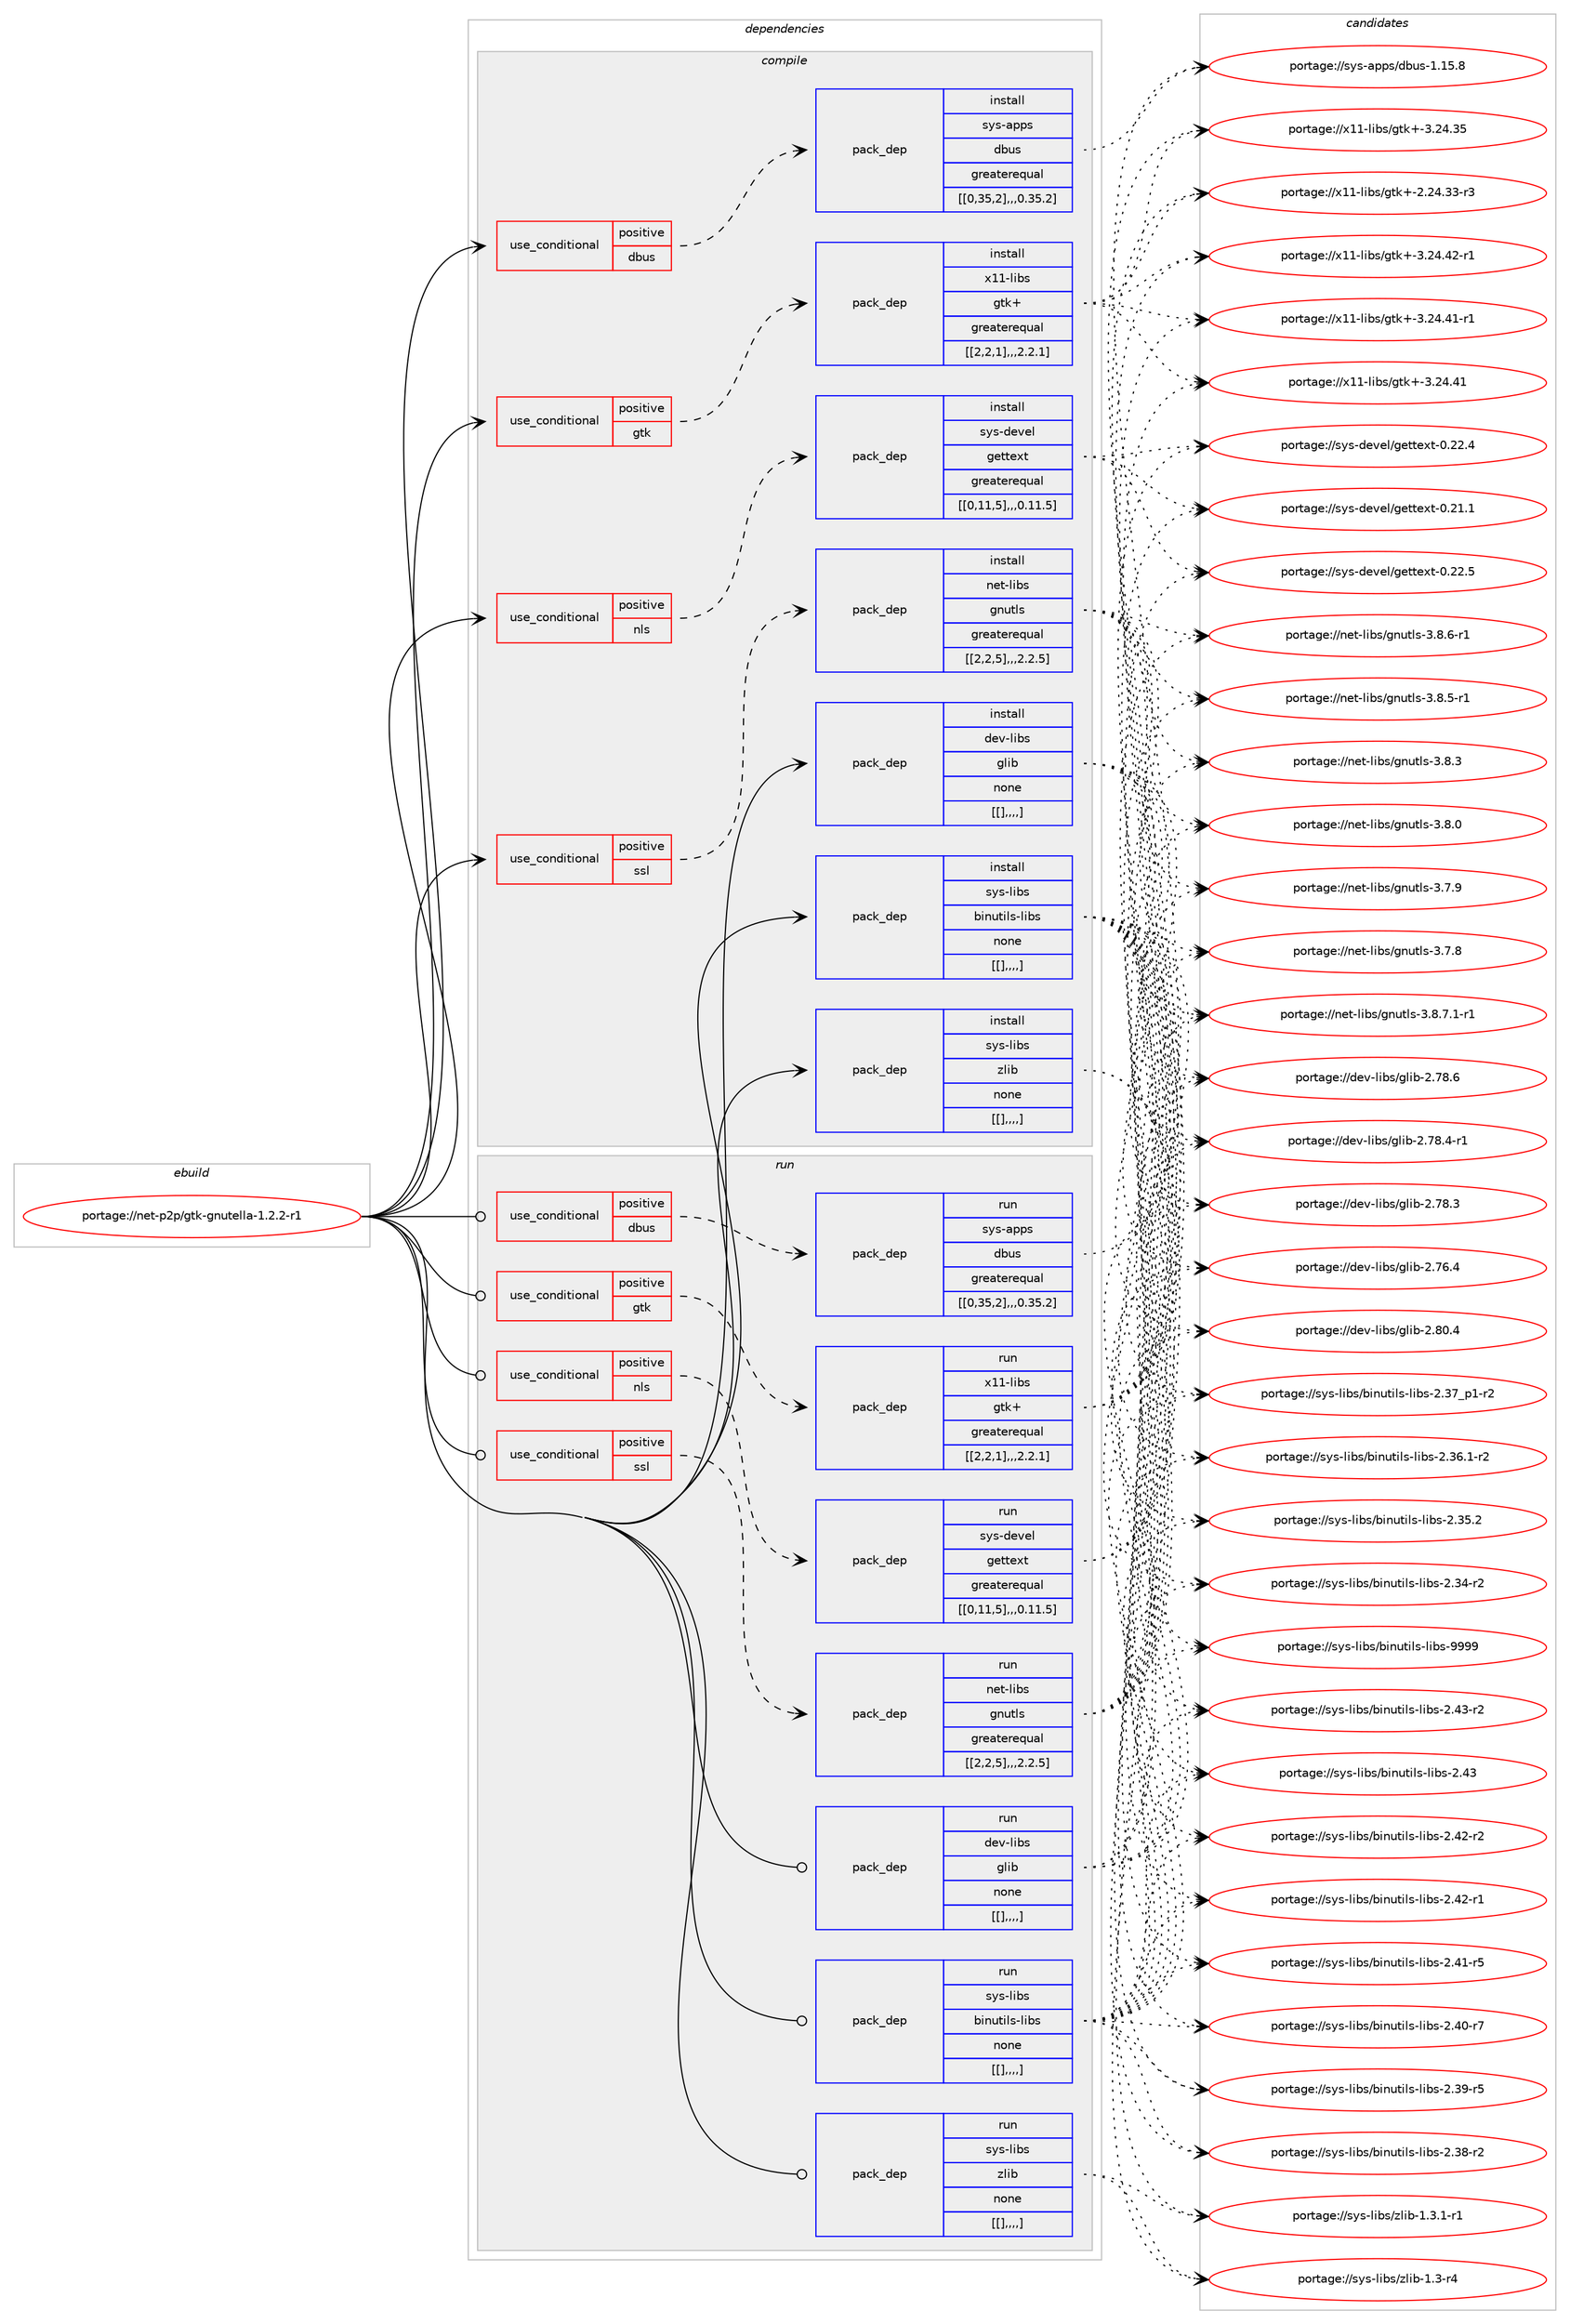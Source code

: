 digraph prolog {

# *************
# Graph options
# *************

newrank=true;
concentrate=true;
compound=true;
graph [rankdir=LR,fontname=Helvetica,fontsize=10,ranksep=1.5];#, ranksep=2.5, nodesep=0.2];
edge  [arrowhead=vee];
node  [fontname=Helvetica,fontsize=10];

# **********
# The ebuild
# **********

subgraph cluster_leftcol {
color=gray;
label=<<i>ebuild</i>>;
id [label="portage://net-p2p/gtk-gnutella-1.2.2-r1", color=red, width=4, href="../net-p2p/gtk-gnutella-1.2.2-r1.svg"];
}

# ****************
# The dependencies
# ****************

subgraph cluster_midcol {
color=gray;
label=<<i>dependencies</i>>;
subgraph cluster_compile {
fillcolor="#eeeeee";
style=filled;
label=<<i>compile</i>>;
subgraph cond104535 {
dependency397900 [label=<<TABLE BORDER="0" CELLBORDER="1" CELLSPACING="0" CELLPADDING="4"><TR><TD ROWSPAN="3" CELLPADDING="10">use_conditional</TD></TR><TR><TD>positive</TD></TR><TR><TD>dbus</TD></TR></TABLE>>, shape=none, color=red];
subgraph pack290457 {
dependency397901 [label=<<TABLE BORDER="0" CELLBORDER="1" CELLSPACING="0" CELLPADDING="4" WIDTH="220"><TR><TD ROWSPAN="6" CELLPADDING="30">pack_dep</TD></TR><TR><TD WIDTH="110">install</TD></TR><TR><TD>sys-apps</TD></TR><TR><TD>dbus</TD></TR><TR><TD>greaterequal</TD></TR><TR><TD>[[0,35,2],,,0.35.2]</TD></TR></TABLE>>, shape=none, color=blue];
}
dependency397900:e -> dependency397901:w [weight=20,style="dashed",arrowhead="vee"];
}
id:e -> dependency397900:w [weight=20,style="solid",arrowhead="vee"];
subgraph cond104536 {
dependency397902 [label=<<TABLE BORDER="0" CELLBORDER="1" CELLSPACING="0" CELLPADDING="4"><TR><TD ROWSPAN="3" CELLPADDING="10">use_conditional</TD></TR><TR><TD>positive</TD></TR><TR><TD>gtk</TD></TR></TABLE>>, shape=none, color=red];
subgraph pack290458 {
dependency397903 [label=<<TABLE BORDER="0" CELLBORDER="1" CELLSPACING="0" CELLPADDING="4" WIDTH="220"><TR><TD ROWSPAN="6" CELLPADDING="30">pack_dep</TD></TR><TR><TD WIDTH="110">install</TD></TR><TR><TD>x11-libs</TD></TR><TR><TD>gtk+</TD></TR><TR><TD>greaterequal</TD></TR><TR><TD>[[2,2,1],,,2.2.1]</TD></TR></TABLE>>, shape=none, color=blue];
}
dependency397902:e -> dependency397903:w [weight=20,style="dashed",arrowhead="vee"];
}
id:e -> dependency397902:w [weight=20,style="solid",arrowhead="vee"];
subgraph cond104537 {
dependency397904 [label=<<TABLE BORDER="0" CELLBORDER="1" CELLSPACING="0" CELLPADDING="4"><TR><TD ROWSPAN="3" CELLPADDING="10">use_conditional</TD></TR><TR><TD>positive</TD></TR><TR><TD>nls</TD></TR></TABLE>>, shape=none, color=red];
subgraph pack290459 {
dependency397905 [label=<<TABLE BORDER="0" CELLBORDER="1" CELLSPACING="0" CELLPADDING="4" WIDTH="220"><TR><TD ROWSPAN="6" CELLPADDING="30">pack_dep</TD></TR><TR><TD WIDTH="110">install</TD></TR><TR><TD>sys-devel</TD></TR><TR><TD>gettext</TD></TR><TR><TD>greaterequal</TD></TR><TR><TD>[[0,11,5],,,0.11.5]</TD></TR></TABLE>>, shape=none, color=blue];
}
dependency397904:e -> dependency397905:w [weight=20,style="dashed",arrowhead="vee"];
}
id:e -> dependency397904:w [weight=20,style="solid",arrowhead="vee"];
subgraph cond104538 {
dependency397906 [label=<<TABLE BORDER="0" CELLBORDER="1" CELLSPACING="0" CELLPADDING="4"><TR><TD ROWSPAN="3" CELLPADDING="10">use_conditional</TD></TR><TR><TD>positive</TD></TR><TR><TD>ssl</TD></TR></TABLE>>, shape=none, color=red];
subgraph pack290460 {
dependency397907 [label=<<TABLE BORDER="0" CELLBORDER="1" CELLSPACING="0" CELLPADDING="4" WIDTH="220"><TR><TD ROWSPAN="6" CELLPADDING="30">pack_dep</TD></TR><TR><TD WIDTH="110">install</TD></TR><TR><TD>net-libs</TD></TR><TR><TD>gnutls</TD></TR><TR><TD>greaterequal</TD></TR><TR><TD>[[2,2,5],,,2.2.5]</TD></TR></TABLE>>, shape=none, color=blue];
}
dependency397906:e -> dependency397907:w [weight=20,style="dashed",arrowhead="vee"];
}
id:e -> dependency397906:w [weight=20,style="solid",arrowhead="vee"];
subgraph pack290461 {
dependency397908 [label=<<TABLE BORDER="0" CELLBORDER="1" CELLSPACING="0" CELLPADDING="4" WIDTH="220"><TR><TD ROWSPAN="6" CELLPADDING="30">pack_dep</TD></TR><TR><TD WIDTH="110">install</TD></TR><TR><TD>dev-libs</TD></TR><TR><TD>glib</TD></TR><TR><TD>none</TD></TR><TR><TD>[[],,,,]</TD></TR></TABLE>>, shape=none, color=blue];
}
id:e -> dependency397908:w [weight=20,style="solid",arrowhead="vee"];
subgraph pack290462 {
dependency397909 [label=<<TABLE BORDER="0" CELLBORDER="1" CELLSPACING="0" CELLPADDING="4" WIDTH="220"><TR><TD ROWSPAN="6" CELLPADDING="30">pack_dep</TD></TR><TR><TD WIDTH="110">install</TD></TR><TR><TD>sys-libs</TD></TR><TR><TD>binutils-libs</TD></TR><TR><TD>none</TD></TR><TR><TD>[[],,,,]</TD></TR></TABLE>>, shape=none, color=blue];
}
id:e -> dependency397909:w [weight=20,style="solid",arrowhead="vee"];
subgraph pack290463 {
dependency397910 [label=<<TABLE BORDER="0" CELLBORDER="1" CELLSPACING="0" CELLPADDING="4" WIDTH="220"><TR><TD ROWSPAN="6" CELLPADDING="30">pack_dep</TD></TR><TR><TD WIDTH="110">install</TD></TR><TR><TD>sys-libs</TD></TR><TR><TD>zlib</TD></TR><TR><TD>none</TD></TR><TR><TD>[[],,,,]</TD></TR></TABLE>>, shape=none, color=blue];
}
id:e -> dependency397910:w [weight=20,style="solid",arrowhead="vee"];
}
subgraph cluster_compileandrun {
fillcolor="#eeeeee";
style=filled;
label=<<i>compile and run</i>>;
}
subgraph cluster_run {
fillcolor="#eeeeee";
style=filled;
label=<<i>run</i>>;
subgraph cond104539 {
dependency397911 [label=<<TABLE BORDER="0" CELLBORDER="1" CELLSPACING="0" CELLPADDING="4"><TR><TD ROWSPAN="3" CELLPADDING="10">use_conditional</TD></TR><TR><TD>positive</TD></TR><TR><TD>dbus</TD></TR></TABLE>>, shape=none, color=red];
subgraph pack290464 {
dependency397912 [label=<<TABLE BORDER="0" CELLBORDER="1" CELLSPACING="0" CELLPADDING="4" WIDTH="220"><TR><TD ROWSPAN="6" CELLPADDING="30">pack_dep</TD></TR><TR><TD WIDTH="110">run</TD></TR><TR><TD>sys-apps</TD></TR><TR><TD>dbus</TD></TR><TR><TD>greaterequal</TD></TR><TR><TD>[[0,35,2],,,0.35.2]</TD></TR></TABLE>>, shape=none, color=blue];
}
dependency397911:e -> dependency397912:w [weight=20,style="dashed",arrowhead="vee"];
}
id:e -> dependency397911:w [weight=20,style="solid",arrowhead="odot"];
subgraph cond104540 {
dependency397913 [label=<<TABLE BORDER="0" CELLBORDER="1" CELLSPACING="0" CELLPADDING="4"><TR><TD ROWSPAN="3" CELLPADDING="10">use_conditional</TD></TR><TR><TD>positive</TD></TR><TR><TD>gtk</TD></TR></TABLE>>, shape=none, color=red];
subgraph pack290465 {
dependency397914 [label=<<TABLE BORDER="0" CELLBORDER="1" CELLSPACING="0" CELLPADDING="4" WIDTH="220"><TR><TD ROWSPAN="6" CELLPADDING="30">pack_dep</TD></TR><TR><TD WIDTH="110">run</TD></TR><TR><TD>x11-libs</TD></TR><TR><TD>gtk+</TD></TR><TR><TD>greaterequal</TD></TR><TR><TD>[[2,2,1],,,2.2.1]</TD></TR></TABLE>>, shape=none, color=blue];
}
dependency397913:e -> dependency397914:w [weight=20,style="dashed",arrowhead="vee"];
}
id:e -> dependency397913:w [weight=20,style="solid",arrowhead="odot"];
subgraph cond104541 {
dependency397915 [label=<<TABLE BORDER="0" CELLBORDER="1" CELLSPACING="0" CELLPADDING="4"><TR><TD ROWSPAN="3" CELLPADDING="10">use_conditional</TD></TR><TR><TD>positive</TD></TR><TR><TD>nls</TD></TR></TABLE>>, shape=none, color=red];
subgraph pack290466 {
dependency397916 [label=<<TABLE BORDER="0" CELLBORDER="1" CELLSPACING="0" CELLPADDING="4" WIDTH="220"><TR><TD ROWSPAN="6" CELLPADDING="30">pack_dep</TD></TR><TR><TD WIDTH="110">run</TD></TR><TR><TD>sys-devel</TD></TR><TR><TD>gettext</TD></TR><TR><TD>greaterequal</TD></TR><TR><TD>[[0,11,5],,,0.11.5]</TD></TR></TABLE>>, shape=none, color=blue];
}
dependency397915:e -> dependency397916:w [weight=20,style="dashed",arrowhead="vee"];
}
id:e -> dependency397915:w [weight=20,style="solid",arrowhead="odot"];
subgraph cond104542 {
dependency397917 [label=<<TABLE BORDER="0" CELLBORDER="1" CELLSPACING="0" CELLPADDING="4"><TR><TD ROWSPAN="3" CELLPADDING="10">use_conditional</TD></TR><TR><TD>positive</TD></TR><TR><TD>ssl</TD></TR></TABLE>>, shape=none, color=red];
subgraph pack290467 {
dependency397918 [label=<<TABLE BORDER="0" CELLBORDER="1" CELLSPACING="0" CELLPADDING="4" WIDTH="220"><TR><TD ROWSPAN="6" CELLPADDING="30">pack_dep</TD></TR><TR><TD WIDTH="110">run</TD></TR><TR><TD>net-libs</TD></TR><TR><TD>gnutls</TD></TR><TR><TD>greaterequal</TD></TR><TR><TD>[[2,2,5],,,2.2.5]</TD></TR></TABLE>>, shape=none, color=blue];
}
dependency397917:e -> dependency397918:w [weight=20,style="dashed",arrowhead="vee"];
}
id:e -> dependency397917:w [weight=20,style="solid",arrowhead="odot"];
subgraph pack290468 {
dependency397919 [label=<<TABLE BORDER="0" CELLBORDER="1" CELLSPACING="0" CELLPADDING="4" WIDTH="220"><TR><TD ROWSPAN="6" CELLPADDING="30">pack_dep</TD></TR><TR><TD WIDTH="110">run</TD></TR><TR><TD>dev-libs</TD></TR><TR><TD>glib</TD></TR><TR><TD>none</TD></TR><TR><TD>[[],,,,]</TD></TR></TABLE>>, shape=none, color=blue];
}
id:e -> dependency397919:w [weight=20,style="solid",arrowhead="odot"];
subgraph pack290469 {
dependency397920 [label=<<TABLE BORDER="0" CELLBORDER="1" CELLSPACING="0" CELLPADDING="4" WIDTH="220"><TR><TD ROWSPAN="6" CELLPADDING="30">pack_dep</TD></TR><TR><TD WIDTH="110">run</TD></TR><TR><TD>sys-libs</TD></TR><TR><TD>binutils-libs</TD></TR><TR><TD>none</TD></TR><TR><TD>[[],,,,]</TD></TR></TABLE>>, shape=none, color=blue];
}
id:e -> dependency397920:w [weight=20,style="solid",arrowhead="odot"];
subgraph pack290470 {
dependency397921 [label=<<TABLE BORDER="0" CELLBORDER="1" CELLSPACING="0" CELLPADDING="4" WIDTH="220"><TR><TD ROWSPAN="6" CELLPADDING="30">pack_dep</TD></TR><TR><TD WIDTH="110">run</TD></TR><TR><TD>sys-libs</TD></TR><TR><TD>zlib</TD></TR><TR><TD>none</TD></TR><TR><TD>[[],,,,]</TD></TR></TABLE>>, shape=none, color=blue];
}
id:e -> dependency397921:w [weight=20,style="solid",arrowhead="odot"];
}
}

# **************
# The candidates
# **************

subgraph cluster_choices {
rank=same;
color=gray;
label=<<i>candidates</i>>;

subgraph choice290457 {
color=black;
nodesep=1;
choice1151211154597112112115471009811711545494649534656 [label="portage://sys-apps/dbus-1.15.8", color=red, width=4,href="../sys-apps/dbus-1.15.8.svg"];
dependency397901:e -> choice1151211154597112112115471009811711545494649534656:w [style=dotted,weight="100"];
}
subgraph choice290458 {
color=black;
nodesep=1;
choice12049494510810598115471031161074345514650524652504511449 [label="portage://x11-libs/gtk+-3.24.42-r1", color=red, width=4,href="../x11-libs/gtk+-3.24.42-r1.svg"];
choice12049494510810598115471031161074345514650524652494511449 [label="portage://x11-libs/gtk+-3.24.41-r1", color=red, width=4,href="../x11-libs/gtk+-3.24.41-r1.svg"];
choice1204949451081059811547103116107434551465052465249 [label="portage://x11-libs/gtk+-3.24.41", color=red, width=4,href="../x11-libs/gtk+-3.24.41.svg"];
choice1204949451081059811547103116107434551465052465153 [label="portage://x11-libs/gtk+-3.24.35", color=red, width=4,href="../x11-libs/gtk+-3.24.35.svg"];
choice12049494510810598115471031161074345504650524651514511451 [label="portage://x11-libs/gtk+-2.24.33-r3", color=red, width=4,href="../x11-libs/gtk+-2.24.33-r3.svg"];
dependency397903:e -> choice12049494510810598115471031161074345514650524652504511449:w [style=dotted,weight="100"];
dependency397903:e -> choice12049494510810598115471031161074345514650524652494511449:w [style=dotted,weight="100"];
dependency397903:e -> choice1204949451081059811547103116107434551465052465249:w [style=dotted,weight="100"];
dependency397903:e -> choice1204949451081059811547103116107434551465052465153:w [style=dotted,weight="100"];
dependency397903:e -> choice12049494510810598115471031161074345504650524651514511451:w [style=dotted,weight="100"];
}
subgraph choice290459 {
color=black;
nodesep=1;
choice115121115451001011181011084710310111611610112011645484650504653 [label="portage://sys-devel/gettext-0.22.5", color=red, width=4,href="../sys-devel/gettext-0.22.5.svg"];
choice115121115451001011181011084710310111611610112011645484650504652 [label="portage://sys-devel/gettext-0.22.4", color=red, width=4,href="../sys-devel/gettext-0.22.4.svg"];
choice115121115451001011181011084710310111611610112011645484650494649 [label="portage://sys-devel/gettext-0.21.1", color=red, width=4,href="../sys-devel/gettext-0.21.1.svg"];
dependency397905:e -> choice115121115451001011181011084710310111611610112011645484650504653:w [style=dotted,weight="100"];
dependency397905:e -> choice115121115451001011181011084710310111611610112011645484650504652:w [style=dotted,weight="100"];
dependency397905:e -> choice115121115451001011181011084710310111611610112011645484650494649:w [style=dotted,weight="100"];
}
subgraph choice290460 {
color=black;
nodesep=1;
choice11010111645108105981154710311011711610811545514656465546494511449 [label="portage://net-libs/gnutls-3.8.7.1-r1", color=red, width=4,href="../net-libs/gnutls-3.8.7.1-r1.svg"];
choice1101011164510810598115471031101171161081154551465646544511449 [label="portage://net-libs/gnutls-3.8.6-r1", color=red, width=4,href="../net-libs/gnutls-3.8.6-r1.svg"];
choice1101011164510810598115471031101171161081154551465646534511449 [label="portage://net-libs/gnutls-3.8.5-r1", color=red, width=4,href="../net-libs/gnutls-3.8.5-r1.svg"];
choice110101116451081059811547103110117116108115455146564651 [label="portage://net-libs/gnutls-3.8.3", color=red, width=4,href="../net-libs/gnutls-3.8.3.svg"];
choice110101116451081059811547103110117116108115455146564648 [label="portage://net-libs/gnutls-3.8.0", color=red, width=4,href="../net-libs/gnutls-3.8.0.svg"];
choice110101116451081059811547103110117116108115455146554657 [label="portage://net-libs/gnutls-3.7.9", color=red, width=4,href="../net-libs/gnutls-3.7.9.svg"];
choice110101116451081059811547103110117116108115455146554656 [label="portage://net-libs/gnutls-3.7.8", color=red, width=4,href="../net-libs/gnutls-3.7.8.svg"];
dependency397907:e -> choice11010111645108105981154710311011711610811545514656465546494511449:w [style=dotted,weight="100"];
dependency397907:e -> choice1101011164510810598115471031101171161081154551465646544511449:w [style=dotted,weight="100"];
dependency397907:e -> choice1101011164510810598115471031101171161081154551465646534511449:w [style=dotted,weight="100"];
dependency397907:e -> choice110101116451081059811547103110117116108115455146564651:w [style=dotted,weight="100"];
dependency397907:e -> choice110101116451081059811547103110117116108115455146564648:w [style=dotted,weight="100"];
dependency397907:e -> choice110101116451081059811547103110117116108115455146554657:w [style=dotted,weight="100"];
dependency397907:e -> choice110101116451081059811547103110117116108115455146554656:w [style=dotted,weight="100"];
}
subgraph choice290461 {
color=black;
nodesep=1;
choice1001011184510810598115471031081059845504656484652 [label="portage://dev-libs/glib-2.80.4", color=red, width=4,href="../dev-libs/glib-2.80.4.svg"];
choice1001011184510810598115471031081059845504655564654 [label="portage://dev-libs/glib-2.78.6", color=red, width=4,href="../dev-libs/glib-2.78.6.svg"];
choice10010111845108105981154710310810598455046555646524511449 [label="portage://dev-libs/glib-2.78.4-r1", color=red, width=4,href="../dev-libs/glib-2.78.4-r1.svg"];
choice1001011184510810598115471031081059845504655564651 [label="portage://dev-libs/glib-2.78.3", color=red, width=4,href="../dev-libs/glib-2.78.3.svg"];
choice1001011184510810598115471031081059845504655544652 [label="portage://dev-libs/glib-2.76.4", color=red, width=4,href="../dev-libs/glib-2.76.4.svg"];
dependency397908:e -> choice1001011184510810598115471031081059845504656484652:w [style=dotted,weight="100"];
dependency397908:e -> choice1001011184510810598115471031081059845504655564654:w [style=dotted,weight="100"];
dependency397908:e -> choice10010111845108105981154710310810598455046555646524511449:w [style=dotted,weight="100"];
dependency397908:e -> choice1001011184510810598115471031081059845504655564651:w [style=dotted,weight="100"];
dependency397908:e -> choice1001011184510810598115471031081059845504655544652:w [style=dotted,weight="100"];
}
subgraph choice290462 {
color=black;
nodesep=1;
choice1151211154510810598115479810511011711610510811545108105981154557575757 [label="portage://sys-libs/binutils-libs-9999", color=red, width=4,href="../sys-libs/binutils-libs-9999.svg"];
choice11512111545108105981154798105110117116105108115451081059811545504652514511450 [label="portage://sys-libs/binutils-libs-2.43-r2", color=red, width=4,href="../sys-libs/binutils-libs-2.43-r2.svg"];
choice1151211154510810598115479810511011711610510811545108105981154550465251 [label="portage://sys-libs/binutils-libs-2.43", color=red, width=4,href="../sys-libs/binutils-libs-2.43.svg"];
choice11512111545108105981154798105110117116105108115451081059811545504652504511450 [label="portage://sys-libs/binutils-libs-2.42-r2", color=red, width=4,href="../sys-libs/binutils-libs-2.42-r2.svg"];
choice11512111545108105981154798105110117116105108115451081059811545504652504511449 [label="portage://sys-libs/binutils-libs-2.42-r1", color=red, width=4,href="../sys-libs/binutils-libs-2.42-r1.svg"];
choice11512111545108105981154798105110117116105108115451081059811545504652494511453 [label="portage://sys-libs/binutils-libs-2.41-r5", color=red, width=4,href="../sys-libs/binutils-libs-2.41-r5.svg"];
choice11512111545108105981154798105110117116105108115451081059811545504652484511455 [label="portage://sys-libs/binutils-libs-2.40-r7", color=red, width=4,href="../sys-libs/binutils-libs-2.40-r7.svg"];
choice11512111545108105981154798105110117116105108115451081059811545504651574511453 [label="portage://sys-libs/binutils-libs-2.39-r5", color=red, width=4,href="../sys-libs/binutils-libs-2.39-r5.svg"];
choice11512111545108105981154798105110117116105108115451081059811545504651564511450 [label="portage://sys-libs/binutils-libs-2.38-r2", color=red, width=4,href="../sys-libs/binutils-libs-2.38-r2.svg"];
choice115121115451081059811547981051101171161051081154510810598115455046515595112494511450 [label="portage://sys-libs/binutils-libs-2.37_p1-r2", color=red, width=4,href="../sys-libs/binutils-libs-2.37_p1-r2.svg"];
choice115121115451081059811547981051101171161051081154510810598115455046515446494511450 [label="portage://sys-libs/binutils-libs-2.36.1-r2", color=red, width=4,href="../sys-libs/binutils-libs-2.36.1-r2.svg"];
choice11512111545108105981154798105110117116105108115451081059811545504651534650 [label="portage://sys-libs/binutils-libs-2.35.2", color=red, width=4,href="../sys-libs/binutils-libs-2.35.2.svg"];
choice11512111545108105981154798105110117116105108115451081059811545504651524511450 [label="portage://sys-libs/binutils-libs-2.34-r2", color=red, width=4,href="../sys-libs/binutils-libs-2.34-r2.svg"];
dependency397909:e -> choice1151211154510810598115479810511011711610510811545108105981154557575757:w [style=dotted,weight="100"];
dependency397909:e -> choice11512111545108105981154798105110117116105108115451081059811545504652514511450:w [style=dotted,weight="100"];
dependency397909:e -> choice1151211154510810598115479810511011711610510811545108105981154550465251:w [style=dotted,weight="100"];
dependency397909:e -> choice11512111545108105981154798105110117116105108115451081059811545504652504511450:w [style=dotted,weight="100"];
dependency397909:e -> choice11512111545108105981154798105110117116105108115451081059811545504652504511449:w [style=dotted,weight="100"];
dependency397909:e -> choice11512111545108105981154798105110117116105108115451081059811545504652494511453:w [style=dotted,weight="100"];
dependency397909:e -> choice11512111545108105981154798105110117116105108115451081059811545504652484511455:w [style=dotted,weight="100"];
dependency397909:e -> choice11512111545108105981154798105110117116105108115451081059811545504651574511453:w [style=dotted,weight="100"];
dependency397909:e -> choice11512111545108105981154798105110117116105108115451081059811545504651564511450:w [style=dotted,weight="100"];
dependency397909:e -> choice115121115451081059811547981051101171161051081154510810598115455046515595112494511450:w [style=dotted,weight="100"];
dependency397909:e -> choice115121115451081059811547981051101171161051081154510810598115455046515446494511450:w [style=dotted,weight="100"];
dependency397909:e -> choice11512111545108105981154798105110117116105108115451081059811545504651534650:w [style=dotted,weight="100"];
dependency397909:e -> choice11512111545108105981154798105110117116105108115451081059811545504651524511450:w [style=dotted,weight="100"];
}
subgraph choice290463 {
color=black;
nodesep=1;
choice115121115451081059811547122108105984549465146494511449 [label="portage://sys-libs/zlib-1.3.1-r1", color=red, width=4,href="../sys-libs/zlib-1.3.1-r1.svg"];
choice11512111545108105981154712210810598454946514511452 [label="portage://sys-libs/zlib-1.3-r4", color=red, width=4,href="../sys-libs/zlib-1.3-r4.svg"];
dependency397910:e -> choice115121115451081059811547122108105984549465146494511449:w [style=dotted,weight="100"];
dependency397910:e -> choice11512111545108105981154712210810598454946514511452:w [style=dotted,weight="100"];
}
subgraph choice290464 {
color=black;
nodesep=1;
choice1151211154597112112115471009811711545494649534656 [label="portage://sys-apps/dbus-1.15.8", color=red, width=4,href="../sys-apps/dbus-1.15.8.svg"];
dependency397912:e -> choice1151211154597112112115471009811711545494649534656:w [style=dotted,weight="100"];
}
subgraph choice290465 {
color=black;
nodesep=1;
choice12049494510810598115471031161074345514650524652504511449 [label="portage://x11-libs/gtk+-3.24.42-r1", color=red, width=4,href="../x11-libs/gtk+-3.24.42-r1.svg"];
choice12049494510810598115471031161074345514650524652494511449 [label="portage://x11-libs/gtk+-3.24.41-r1", color=red, width=4,href="../x11-libs/gtk+-3.24.41-r1.svg"];
choice1204949451081059811547103116107434551465052465249 [label="portage://x11-libs/gtk+-3.24.41", color=red, width=4,href="../x11-libs/gtk+-3.24.41.svg"];
choice1204949451081059811547103116107434551465052465153 [label="portage://x11-libs/gtk+-3.24.35", color=red, width=4,href="../x11-libs/gtk+-3.24.35.svg"];
choice12049494510810598115471031161074345504650524651514511451 [label="portage://x11-libs/gtk+-2.24.33-r3", color=red, width=4,href="../x11-libs/gtk+-2.24.33-r3.svg"];
dependency397914:e -> choice12049494510810598115471031161074345514650524652504511449:w [style=dotted,weight="100"];
dependency397914:e -> choice12049494510810598115471031161074345514650524652494511449:w [style=dotted,weight="100"];
dependency397914:e -> choice1204949451081059811547103116107434551465052465249:w [style=dotted,weight="100"];
dependency397914:e -> choice1204949451081059811547103116107434551465052465153:w [style=dotted,weight="100"];
dependency397914:e -> choice12049494510810598115471031161074345504650524651514511451:w [style=dotted,weight="100"];
}
subgraph choice290466 {
color=black;
nodesep=1;
choice115121115451001011181011084710310111611610112011645484650504653 [label="portage://sys-devel/gettext-0.22.5", color=red, width=4,href="../sys-devel/gettext-0.22.5.svg"];
choice115121115451001011181011084710310111611610112011645484650504652 [label="portage://sys-devel/gettext-0.22.4", color=red, width=4,href="../sys-devel/gettext-0.22.4.svg"];
choice115121115451001011181011084710310111611610112011645484650494649 [label="portage://sys-devel/gettext-0.21.1", color=red, width=4,href="../sys-devel/gettext-0.21.1.svg"];
dependency397916:e -> choice115121115451001011181011084710310111611610112011645484650504653:w [style=dotted,weight="100"];
dependency397916:e -> choice115121115451001011181011084710310111611610112011645484650504652:w [style=dotted,weight="100"];
dependency397916:e -> choice115121115451001011181011084710310111611610112011645484650494649:w [style=dotted,weight="100"];
}
subgraph choice290467 {
color=black;
nodesep=1;
choice11010111645108105981154710311011711610811545514656465546494511449 [label="portage://net-libs/gnutls-3.8.7.1-r1", color=red, width=4,href="../net-libs/gnutls-3.8.7.1-r1.svg"];
choice1101011164510810598115471031101171161081154551465646544511449 [label="portage://net-libs/gnutls-3.8.6-r1", color=red, width=4,href="../net-libs/gnutls-3.8.6-r1.svg"];
choice1101011164510810598115471031101171161081154551465646534511449 [label="portage://net-libs/gnutls-3.8.5-r1", color=red, width=4,href="../net-libs/gnutls-3.8.5-r1.svg"];
choice110101116451081059811547103110117116108115455146564651 [label="portage://net-libs/gnutls-3.8.3", color=red, width=4,href="../net-libs/gnutls-3.8.3.svg"];
choice110101116451081059811547103110117116108115455146564648 [label="portage://net-libs/gnutls-3.8.0", color=red, width=4,href="../net-libs/gnutls-3.8.0.svg"];
choice110101116451081059811547103110117116108115455146554657 [label="portage://net-libs/gnutls-3.7.9", color=red, width=4,href="../net-libs/gnutls-3.7.9.svg"];
choice110101116451081059811547103110117116108115455146554656 [label="portage://net-libs/gnutls-3.7.8", color=red, width=4,href="../net-libs/gnutls-3.7.8.svg"];
dependency397918:e -> choice11010111645108105981154710311011711610811545514656465546494511449:w [style=dotted,weight="100"];
dependency397918:e -> choice1101011164510810598115471031101171161081154551465646544511449:w [style=dotted,weight="100"];
dependency397918:e -> choice1101011164510810598115471031101171161081154551465646534511449:w [style=dotted,weight="100"];
dependency397918:e -> choice110101116451081059811547103110117116108115455146564651:w [style=dotted,weight="100"];
dependency397918:e -> choice110101116451081059811547103110117116108115455146564648:w [style=dotted,weight="100"];
dependency397918:e -> choice110101116451081059811547103110117116108115455146554657:w [style=dotted,weight="100"];
dependency397918:e -> choice110101116451081059811547103110117116108115455146554656:w [style=dotted,weight="100"];
}
subgraph choice290468 {
color=black;
nodesep=1;
choice1001011184510810598115471031081059845504656484652 [label="portage://dev-libs/glib-2.80.4", color=red, width=4,href="../dev-libs/glib-2.80.4.svg"];
choice1001011184510810598115471031081059845504655564654 [label="portage://dev-libs/glib-2.78.6", color=red, width=4,href="../dev-libs/glib-2.78.6.svg"];
choice10010111845108105981154710310810598455046555646524511449 [label="portage://dev-libs/glib-2.78.4-r1", color=red, width=4,href="../dev-libs/glib-2.78.4-r1.svg"];
choice1001011184510810598115471031081059845504655564651 [label="portage://dev-libs/glib-2.78.3", color=red, width=4,href="../dev-libs/glib-2.78.3.svg"];
choice1001011184510810598115471031081059845504655544652 [label="portage://dev-libs/glib-2.76.4", color=red, width=4,href="../dev-libs/glib-2.76.4.svg"];
dependency397919:e -> choice1001011184510810598115471031081059845504656484652:w [style=dotted,weight="100"];
dependency397919:e -> choice1001011184510810598115471031081059845504655564654:w [style=dotted,weight="100"];
dependency397919:e -> choice10010111845108105981154710310810598455046555646524511449:w [style=dotted,weight="100"];
dependency397919:e -> choice1001011184510810598115471031081059845504655564651:w [style=dotted,weight="100"];
dependency397919:e -> choice1001011184510810598115471031081059845504655544652:w [style=dotted,weight="100"];
}
subgraph choice290469 {
color=black;
nodesep=1;
choice1151211154510810598115479810511011711610510811545108105981154557575757 [label="portage://sys-libs/binutils-libs-9999", color=red, width=4,href="../sys-libs/binutils-libs-9999.svg"];
choice11512111545108105981154798105110117116105108115451081059811545504652514511450 [label="portage://sys-libs/binutils-libs-2.43-r2", color=red, width=4,href="../sys-libs/binutils-libs-2.43-r2.svg"];
choice1151211154510810598115479810511011711610510811545108105981154550465251 [label="portage://sys-libs/binutils-libs-2.43", color=red, width=4,href="../sys-libs/binutils-libs-2.43.svg"];
choice11512111545108105981154798105110117116105108115451081059811545504652504511450 [label="portage://sys-libs/binutils-libs-2.42-r2", color=red, width=4,href="../sys-libs/binutils-libs-2.42-r2.svg"];
choice11512111545108105981154798105110117116105108115451081059811545504652504511449 [label="portage://sys-libs/binutils-libs-2.42-r1", color=red, width=4,href="../sys-libs/binutils-libs-2.42-r1.svg"];
choice11512111545108105981154798105110117116105108115451081059811545504652494511453 [label="portage://sys-libs/binutils-libs-2.41-r5", color=red, width=4,href="../sys-libs/binutils-libs-2.41-r5.svg"];
choice11512111545108105981154798105110117116105108115451081059811545504652484511455 [label="portage://sys-libs/binutils-libs-2.40-r7", color=red, width=4,href="../sys-libs/binutils-libs-2.40-r7.svg"];
choice11512111545108105981154798105110117116105108115451081059811545504651574511453 [label="portage://sys-libs/binutils-libs-2.39-r5", color=red, width=4,href="../sys-libs/binutils-libs-2.39-r5.svg"];
choice11512111545108105981154798105110117116105108115451081059811545504651564511450 [label="portage://sys-libs/binutils-libs-2.38-r2", color=red, width=4,href="../sys-libs/binutils-libs-2.38-r2.svg"];
choice115121115451081059811547981051101171161051081154510810598115455046515595112494511450 [label="portage://sys-libs/binutils-libs-2.37_p1-r2", color=red, width=4,href="../sys-libs/binutils-libs-2.37_p1-r2.svg"];
choice115121115451081059811547981051101171161051081154510810598115455046515446494511450 [label="portage://sys-libs/binutils-libs-2.36.1-r2", color=red, width=4,href="../sys-libs/binutils-libs-2.36.1-r2.svg"];
choice11512111545108105981154798105110117116105108115451081059811545504651534650 [label="portage://sys-libs/binutils-libs-2.35.2", color=red, width=4,href="../sys-libs/binutils-libs-2.35.2.svg"];
choice11512111545108105981154798105110117116105108115451081059811545504651524511450 [label="portage://sys-libs/binutils-libs-2.34-r2", color=red, width=4,href="../sys-libs/binutils-libs-2.34-r2.svg"];
dependency397920:e -> choice1151211154510810598115479810511011711610510811545108105981154557575757:w [style=dotted,weight="100"];
dependency397920:e -> choice11512111545108105981154798105110117116105108115451081059811545504652514511450:w [style=dotted,weight="100"];
dependency397920:e -> choice1151211154510810598115479810511011711610510811545108105981154550465251:w [style=dotted,weight="100"];
dependency397920:e -> choice11512111545108105981154798105110117116105108115451081059811545504652504511450:w [style=dotted,weight="100"];
dependency397920:e -> choice11512111545108105981154798105110117116105108115451081059811545504652504511449:w [style=dotted,weight="100"];
dependency397920:e -> choice11512111545108105981154798105110117116105108115451081059811545504652494511453:w [style=dotted,weight="100"];
dependency397920:e -> choice11512111545108105981154798105110117116105108115451081059811545504652484511455:w [style=dotted,weight="100"];
dependency397920:e -> choice11512111545108105981154798105110117116105108115451081059811545504651574511453:w [style=dotted,weight="100"];
dependency397920:e -> choice11512111545108105981154798105110117116105108115451081059811545504651564511450:w [style=dotted,weight="100"];
dependency397920:e -> choice115121115451081059811547981051101171161051081154510810598115455046515595112494511450:w [style=dotted,weight="100"];
dependency397920:e -> choice115121115451081059811547981051101171161051081154510810598115455046515446494511450:w [style=dotted,weight="100"];
dependency397920:e -> choice11512111545108105981154798105110117116105108115451081059811545504651534650:w [style=dotted,weight="100"];
dependency397920:e -> choice11512111545108105981154798105110117116105108115451081059811545504651524511450:w [style=dotted,weight="100"];
}
subgraph choice290470 {
color=black;
nodesep=1;
choice115121115451081059811547122108105984549465146494511449 [label="portage://sys-libs/zlib-1.3.1-r1", color=red, width=4,href="../sys-libs/zlib-1.3.1-r1.svg"];
choice11512111545108105981154712210810598454946514511452 [label="portage://sys-libs/zlib-1.3-r4", color=red, width=4,href="../sys-libs/zlib-1.3-r4.svg"];
dependency397921:e -> choice115121115451081059811547122108105984549465146494511449:w [style=dotted,weight="100"];
dependency397921:e -> choice11512111545108105981154712210810598454946514511452:w [style=dotted,weight="100"];
}
}

}
